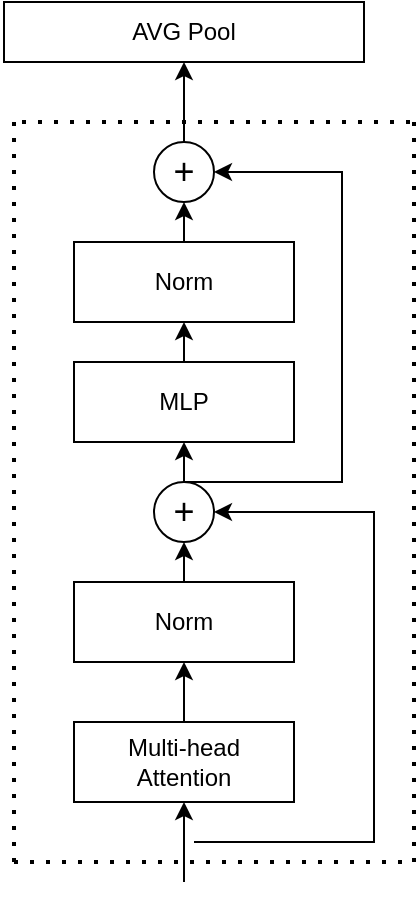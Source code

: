 <mxfile version="24.8.3">
  <diagram id="C5RBs43oDa-KdzZeNtuy" name="Page-1">
    <mxGraphModel dx="994" dy="639" grid="1" gridSize="10" guides="1" tooltips="1" connect="1" arrows="1" fold="1" page="1" pageScale="1" pageWidth="827" pageHeight="1169" math="0" shadow="0">
      <root>
        <mxCell id="WIyWlLk6GJQsqaUBKTNV-0" />
        <mxCell id="WIyWlLk6GJQsqaUBKTNV-1" parent="WIyWlLk6GJQsqaUBKTNV-0" />
        <mxCell id="SY2ZpiSkwmGouHmG82qD-0" value="Multi-head&lt;div&gt;Attention&lt;/div&gt;" style="rounded=0;whiteSpace=wrap;html=1;" vertex="1" parent="WIyWlLk6GJQsqaUBKTNV-1">
          <mxGeometry x="346" y="520" width="110" height="40" as="geometry" />
        </mxCell>
        <mxCell id="SY2ZpiSkwmGouHmG82qD-1" value="Norm" style="rounded=0;whiteSpace=wrap;html=1;" vertex="1" parent="WIyWlLk6GJQsqaUBKTNV-1">
          <mxGeometry x="346" y="450" width="110" height="40" as="geometry" />
        </mxCell>
        <mxCell id="SY2ZpiSkwmGouHmG82qD-2" value="" style="endArrow=classic;html=1;rounded=0;entryX=0.5;entryY=1;entryDx=0;entryDy=0;exitX=0.5;exitY=0;exitDx=0;exitDy=0;" edge="1" parent="WIyWlLk6GJQsqaUBKTNV-1" source="SY2ZpiSkwmGouHmG82qD-0" target="SY2ZpiSkwmGouHmG82qD-1">
          <mxGeometry width="50" height="50" relative="1" as="geometry">
            <mxPoint x="386" y="560" as="sourcePoint" />
            <mxPoint x="436" y="510" as="targetPoint" />
          </mxGeometry>
        </mxCell>
        <mxCell id="SY2ZpiSkwmGouHmG82qD-3" value="" style="endArrow=classic;html=1;rounded=0;entryX=0.5;entryY=1;entryDx=0;entryDy=0;" edge="1" parent="WIyWlLk6GJQsqaUBKTNV-1" target="SY2ZpiSkwmGouHmG82qD-0">
          <mxGeometry width="50" height="50" relative="1" as="geometry">
            <mxPoint x="401" y="600" as="sourcePoint" />
            <mxPoint x="396" y="570" as="targetPoint" />
          </mxGeometry>
        </mxCell>
        <mxCell id="SY2ZpiSkwmGouHmG82qD-6" value="&lt;font style=&quot;font-size: 18px;&quot;&gt;+&lt;/font&gt;" style="ellipse;whiteSpace=wrap;html=1;aspect=fixed;" vertex="1" parent="WIyWlLk6GJQsqaUBKTNV-1">
          <mxGeometry x="386" y="400" width="30" height="30" as="geometry" />
        </mxCell>
        <mxCell id="SY2ZpiSkwmGouHmG82qD-7" value="" style="endArrow=classic;html=1;rounded=0;exitX=0.5;exitY=0;exitDx=0;exitDy=0;entryX=0.5;entryY=1;entryDx=0;entryDy=0;" edge="1" parent="WIyWlLk6GJQsqaUBKTNV-1" source="SY2ZpiSkwmGouHmG82qD-1" target="SY2ZpiSkwmGouHmG82qD-6">
          <mxGeometry width="50" height="50" relative="1" as="geometry">
            <mxPoint x="356" y="470" as="sourcePoint" />
            <mxPoint x="406" y="420" as="targetPoint" />
          </mxGeometry>
        </mxCell>
        <mxCell id="SY2ZpiSkwmGouHmG82qD-10" value="" style="endArrow=classic;html=1;rounded=0;entryX=1;entryY=0.5;entryDx=0;entryDy=0;" edge="1" parent="WIyWlLk6GJQsqaUBKTNV-1" target="SY2ZpiSkwmGouHmG82qD-6">
          <mxGeometry width="50" height="50" relative="1" as="geometry">
            <mxPoint x="406" y="580" as="sourcePoint" />
            <mxPoint x="506" y="570" as="targetPoint" />
            <Array as="points">
              <mxPoint x="496" y="580" />
              <mxPoint x="496" y="415" />
            </Array>
          </mxGeometry>
        </mxCell>
        <mxCell id="SY2ZpiSkwmGouHmG82qD-11" value="MLP" style="rounded=0;whiteSpace=wrap;html=1;" vertex="1" parent="WIyWlLk6GJQsqaUBKTNV-1">
          <mxGeometry x="346" y="340" width="110" height="40" as="geometry" />
        </mxCell>
        <mxCell id="SY2ZpiSkwmGouHmG82qD-13" value="" style="endArrow=classic;html=1;rounded=0;entryX=0.5;entryY=1;entryDx=0;entryDy=0;" edge="1" parent="WIyWlLk6GJQsqaUBKTNV-1" target="SY2ZpiSkwmGouHmG82qD-11">
          <mxGeometry width="50" height="50" relative="1" as="geometry">
            <mxPoint x="401" y="400" as="sourcePoint" />
            <mxPoint x="396" y="370" as="targetPoint" />
          </mxGeometry>
        </mxCell>
        <mxCell id="SY2ZpiSkwmGouHmG82qD-14" value="Norm" style="rounded=0;whiteSpace=wrap;html=1;" vertex="1" parent="WIyWlLk6GJQsqaUBKTNV-1">
          <mxGeometry x="346" y="280" width="110" height="40" as="geometry" />
        </mxCell>
        <mxCell id="SY2ZpiSkwmGouHmG82qD-16" value="" style="endArrow=classic;html=1;rounded=0;entryX=0.5;entryY=1;entryDx=0;entryDy=0;exitX=0.5;exitY=0;exitDx=0;exitDy=0;" edge="1" parent="WIyWlLk6GJQsqaUBKTNV-1" source="SY2ZpiSkwmGouHmG82qD-11" target="SY2ZpiSkwmGouHmG82qD-14">
          <mxGeometry width="50" height="50" relative="1" as="geometry">
            <mxPoint x="266" y="340" as="sourcePoint" />
            <mxPoint x="316" y="290" as="targetPoint" />
          </mxGeometry>
        </mxCell>
        <mxCell id="SY2ZpiSkwmGouHmG82qD-17" value="" style="endArrow=none;dashed=1;html=1;dashPattern=1 3;strokeWidth=2;rounded=0;" edge="1" parent="WIyWlLk6GJQsqaUBKTNV-1">
          <mxGeometry width="50" height="50" relative="1" as="geometry">
            <mxPoint x="316" y="590" as="sourcePoint" />
            <mxPoint x="316" y="220" as="targetPoint" />
          </mxGeometry>
        </mxCell>
        <mxCell id="SY2ZpiSkwmGouHmG82qD-18" value="" style="endArrow=none;dashed=1;html=1;dashPattern=1 3;strokeWidth=2;rounded=0;" edge="1" parent="WIyWlLk6GJQsqaUBKTNV-1">
          <mxGeometry width="50" height="50" relative="1" as="geometry">
            <mxPoint x="516" y="590" as="sourcePoint" />
            <mxPoint x="516" y="220" as="targetPoint" />
          </mxGeometry>
        </mxCell>
        <mxCell id="SY2ZpiSkwmGouHmG82qD-19" value="" style="endArrow=none;dashed=1;html=1;dashPattern=1 3;strokeWidth=2;rounded=0;" edge="1" parent="WIyWlLk6GJQsqaUBKTNV-1">
          <mxGeometry width="50" height="50" relative="1" as="geometry">
            <mxPoint x="514" y="220" as="sourcePoint" />
            <mxPoint x="314" y="220" as="targetPoint" />
          </mxGeometry>
        </mxCell>
        <mxCell id="SY2ZpiSkwmGouHmG82qD-20" value="" style="endArrow=none;dashed=1;html=1;dashPattern=1 3;strokeWidth=2;rounded=0;" edge="1" parent="WIyWlLk6GJQsqaUBKTNV-1">
          <mxGeometry width="50" height="50" relative="1" as="geometry">
            <mxPoint x="510" y="590" as="sourcePoint" />
            <mxPoint x="310" y="590" as="targetPoint" />
          </mxGeometry>
        </mxCell>
        <mxCell id="SY2ZpiSkwmGouHmG82qD-21" value="&lt;font style=&quot;font-size: 18px;&quot;&gt;+&lt;/font&gt;" style="ellipse;whiteSpace=wrap;html=1;aspect=fixed;" vertex="1" parent="WIyWlLk6GJQsqaUBKTNV-1">
          <mxGeometry x="386" y="230" width="30" height="30" as="geometry" />
        </mxCell>
        <mxCell id="SY2ZpiSkwmGouHmG82qD-22" value="" style="endArrow=classic;html=1;rounded=0;entryX=0.5;entryY=1;entryDx=0;entryDy=0;exitX=0.5;exitY=0;exitDx=0;exitDy=0;" edge="1" parent="WIyWlLk6GJQsqaUBKTNV-1" source="SY2ZpiSkwmGouHmG82qD-14" target="SY2ZpiSkwmGouHmG82qD-21">
          <mxGeometry width="50" height="50" relative="1" as="geometry">
            <mxPoint x="610" y="380" as="sourcePoint" />
            <mxPoint x="660" y="330" as="targetPoint" />
          </mxGeometry>
        </mxCell>
        <mxCell id="SY2ZpiSkwmGouHmG82qD-23" value="" style="endArrow=classic;html=1;rounded=0;exitX=0.5;exitY=0;exitDx=0;exitDy=0;entryX=1;entryY=0.5;entryDx=0;entryDy=0;" edge="1" parent="WIyWlLk6GJQsqaUBKTNV-1" source="SY2ZpiSkwmGouHmG82qD-6" target="SY2ZpiSkwmGouHmG82qD-21">
          <mxGeometry width="50" height="50" relative="1" as="geometry">
            <mxPoint x="610" y="380" as="sourcePoint" />
            <mxPoint x="660" y="330" as="targetPoint" />
            <Array as="points">
              <mxPoint x="480" y="400" />
              <mxPoint x="480" y="245" />
            </Array>
          </mxGeometry>
        </mxCell>
        <mxCell id="SY2ZpiSkwmGouHmG82qD-24" value="AVG Pool" style="rounded=0;whiteSpace=wrap;html=1;" vertex="1" parent="WIyWlLk6GJQsqaUBKTNV-1">
          <mxGeometry x="311" y="160" width="180" height="30" as="geometry" />
        </mxCell>
        <mxCell id="SY2ZpiSkwmGouHmG82qD-25" value="" style="endArrow=classic;html=1;rounded=0;entryX=0.5;entryY=1;entryDx=0;entryDy=0;exitX=0.5;exitY=0;exitDx=0;exitDy=0;" edge="1" parent="WIyWlLk6GJQsqaUBKTNV-1" source="SY2ZpiSkwmGouHmG82qD-21" target="SY2ZpiSkwmGouHmG82qD-24">
          <mxGeometry width="50" height="50" relative="1" as="geometry">
            <mxPoint x="610" y="380" as="sourcePoint" />
            <mxPoint x="660" y="330" as="targetPoint" />
          </mxGeometry>
        </mxCell>
      </root>
    </mxGraphModel>
  </diagram>
</mxfile>
